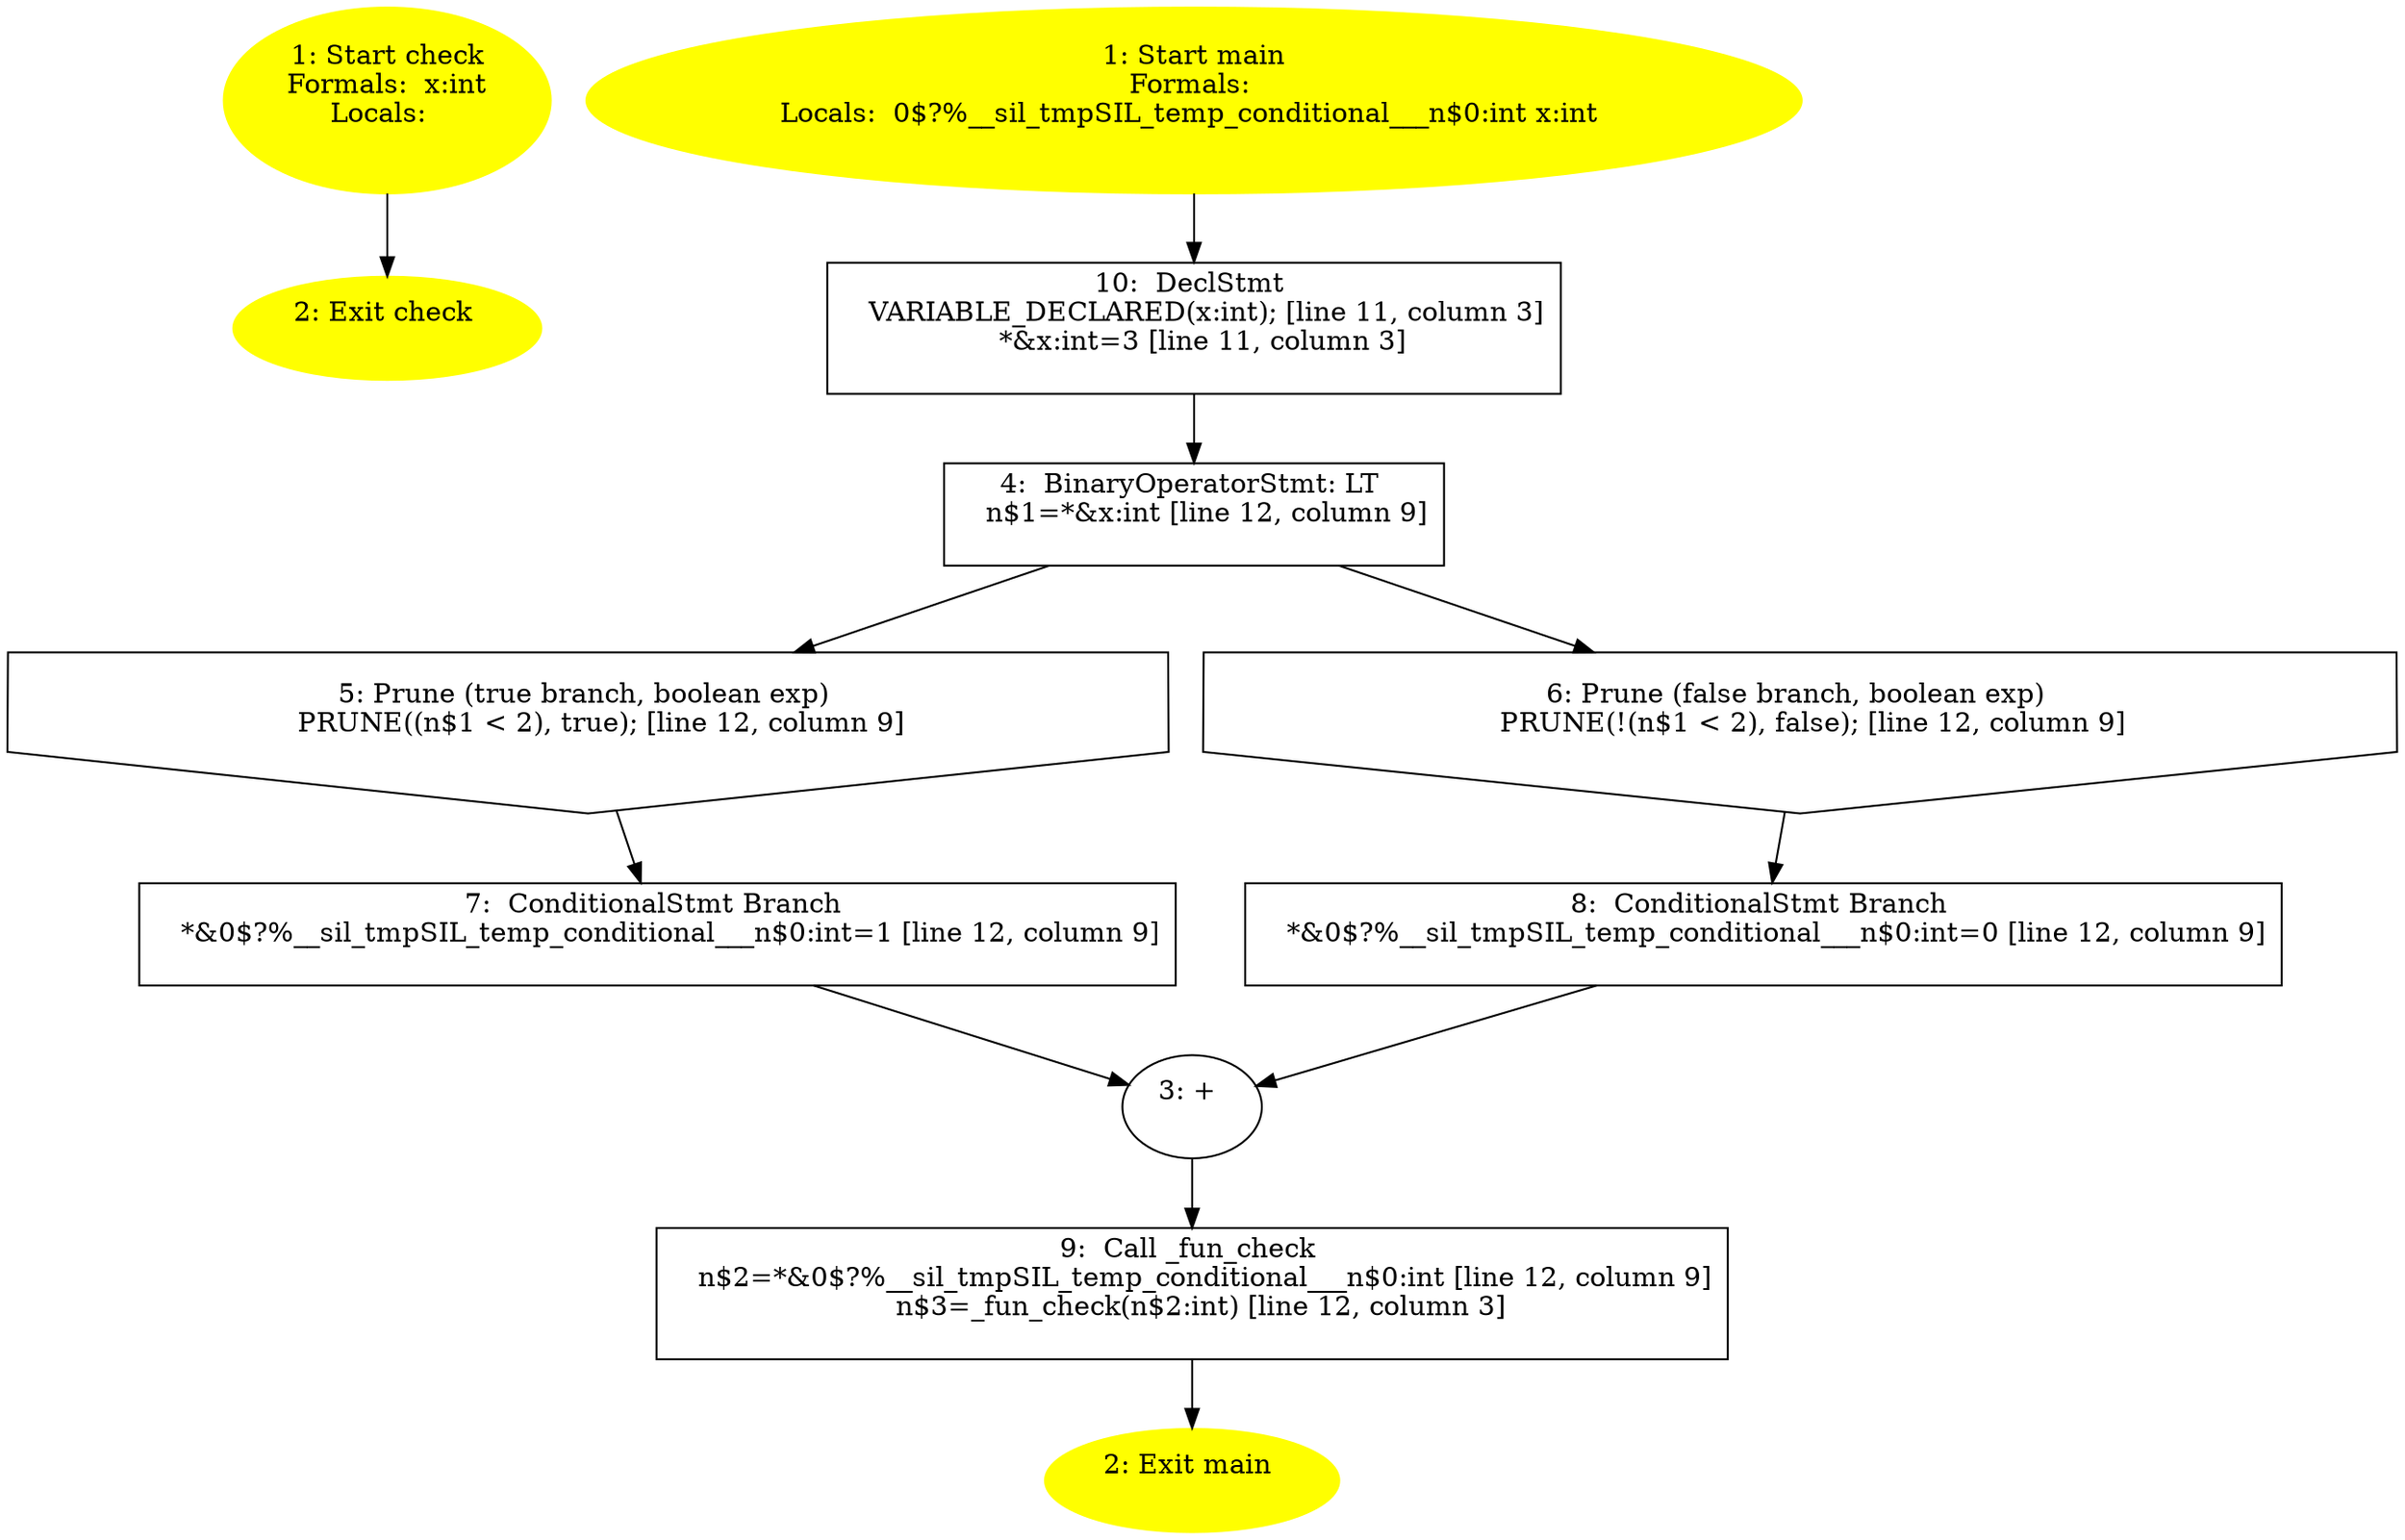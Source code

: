 /* @generated */
digraph cfg {
"check.0ba4439ee9a46d9d_1" [label="1: Start check\nFormals:  x:int\nLocals:  \n  " color=yellow style=filled]
	

	 "check.0ba4439ee9a46d9d_1" -> "check.0ba4439ee9a46d9d_2" ;
"check.0ba4439ee9a46d9d_2" [label="2: Exit check \n  " color=yellow style=filled]
	

"main.fad58de7366495db_1" [label="1: Start main\nFormals: \nLocals:  0$?%__sil_tmpSIL_temp_conditional___n$0:int x:int \n  " color=yellow style=filled]
	

	 "main.fad58de7366495db_1" -> "main.fad58de7366495db_10" ;
"main.fad58de7366495db_2" [label="2: Exit main \n  " color=yellow style=filled]
	

"main.fad58de7366495db_3" [label="3: + \n  " ]
	

	 "main.fad58de7366495db_3" -> "main.fad58de7366495db_9" ;
"main.fad58de7366495db_4" [label="4:  BinaryOperatorStmt: LT \n   n$1=*&x:int [line 12, column 9]\n " shape="box"]
	

	 "main.fad58de7366495db_4" -> "main.fad58de7366495db_5" ;
	 "main.fad58de7366495db_4" -> "main.fad58de7366495db_6" ;
"main.fad58de7366495db_5" [label="5: Prune (true branch, boolean exp) \n   PRUNE((n$1 < 2), true); [line 12, column 9]\n " shape="invhouse"]
	

	 "main.fad58de7366495db_5" -> "main.fad58de7366495db_7" ;
"main.fad58de7366495db_6" [label="6: Prune (false branch, boolean exp) \n   PRUNE(!(n$1 < 2), false); [line 12, column 9]\n " shape="invhouse"]
	

	 "main.fad58de7366495db_6" -> "main.fad58de7366495db_8" ;
"main.fad58de7366495db_7" [label="7:  ConditionalStmt Branch \n   *&0$?%__sil_tmpSIL_temp_conditional___n$0:int=1 [line 12, column 9]\n " shape="box"]
	

	 "main.fad58de7366495db_7" -> "main.fad58de7366495db_3" ;
"main.fad58de7366495db_8" [label="8:  ConditionalStmt Branch \n   *&0$?%__sil_tmpSIL_temp_conditional___n$0:int=0 [line 12, column 9]\n " shape="box"]
	

	 "main.fad58de7366495db_8" -> "main.fad58de7366495db_3" ;
"main.fad58de7366495db_9" [label="9:  Call _fun_check \n   n$2=*&0$?%__sil_tmpSIL_temp_conditional___n$0:int [line 12, column 9]\n  n$3=_fun_check(n$2:int) [line 12, column 3]\n " shape="box"]
	

	 "main.fad58de7366495db_9" -> "main.fad58de7366495db_2" ;
"main.fad58de7366495db_10" [label="10:  DeclStmt \n   VARIABLE_DECLARED(x:int); [line 11, column 3]\n  *&x:int=3 [line 11, column 3]\n " shape="box"]
	

	 "main.fad58de7366495db_10" -> "main.fad58de7366495db_4" ;
}
